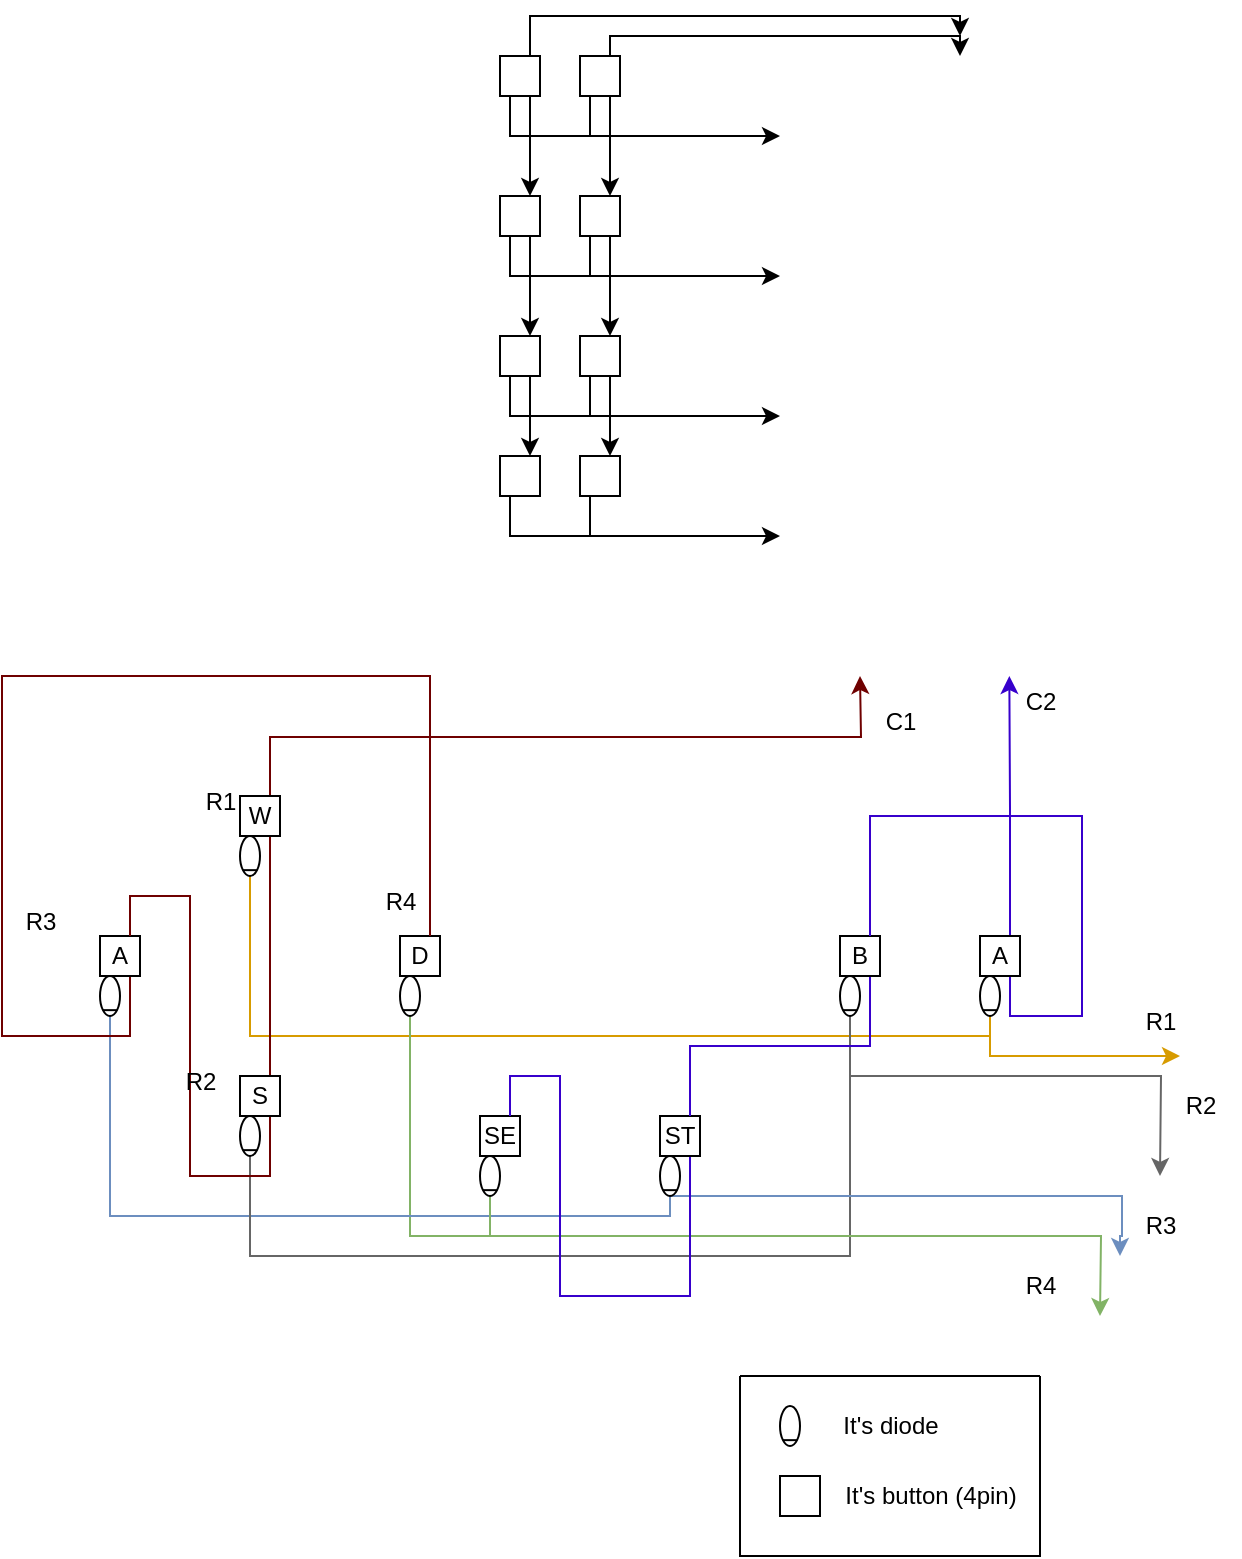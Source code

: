 <mxfile>
    <diagram name="Page-1" id="F9AcOjO8NRYZuvRRTAf_">
        <mxGraphModel dx="574" dy="1353" grid="1" gridSize="10" guides="1" tooltips="1" connect="1" arrows="1" fold="1" page="1" pageScale="1" pageWidth="850" pageHeight="1100" math="0" shadow="0">
            <root>
                <mxCell id="0"/>
                <mxCell id="1" parent="0"/>
                <mxCell id="N1fM-q_MzPPThsU6vhpB-49" style="edgeStyle=orthogonalEdgeStyle;rounded=0;orthogonalLoop=1;jettySize=auto;html=1;exitX=0.25;exitY=1;exitDx=0;exitDy=0;entryX=0.25;entryY=1;entryDx=0;entryDy=0;endArrow=none;endFill=0;fillColor=#ffcd28;gradientColor=#ffa500;strokeColor=#d79b00;" parent="1" target="N1fM-q_MzPPThsU6vhpB-9" edge="1">
                    <mxGeometry relative="1" as="geometry">
                        <Array as="points">
                            <mxPoint x="375" y="279"/>
                            <mxPoint x="375" y="360"/>
                            <mxPoint x="745" y="360"/>
                        </Array>
                        <mxPoint x="373.03" y="277.191" as="sourcePoint"/>
                    </mxGeometry>
                </mxCell>
                <mxCell id="N1fM-q_MzPPThsU6vhpB-66" style="edgeStyle=orthogonalEdgeStyle;rounded=0;orthogonalLoop=1;jettySize=auto;html=1;exitX=0.75;exitY=0;exitDx=0;exitDy=0;fillColor=#a20025;strokeColor=#6F0000;" parent="1" source="N1fM-q_MzPPThsU6vhpB-1" edge="1">
                    <mxGeometry relative="1" as="geometry">
                        <mxPoint x="680" y="180" as="targetPoint"/>
                    </mxGeometry>
                </mxCell>
                <mxCell id="N1fM-q_MzPPThsU6vhpB-67" style="edgeStyle=orthogonalEdgeStyle;rounded=0;orthogonalLoop=1;jettySize=auto;html=1;exitX=0.75;exitY=1;exitDx=0;exitDy=0;entryX=0.75;entryY=0;entryDx=0;entryDy=0;endArrow=none;endFill=0;fillColor=#a20025;strokeColor=#6F0000;" parent="1" source="N1fM-q_MzPPThsU6vhpB-1" target="N1fM-q_MzPPThsU6vhpB-4" edge="1">
                    <mxGeometry relative="1" as="geometry"/>
                </mxCell>
                <mxCell id="N1fM-q_MzPPThsU6vhpB-1" value="W" style="rounded=0;whiteSpace=wrap;html=1;" parent="1" vertex="1">
                    <mxGeometry x="370" y="240" width="20" height="20" as="geometry"/>
                </mxCell>
                <mxCell id="N1fM-q_MzPPThsU6vhpB-60" style="edgeStyle=orthogonalEdgeStyle;rounded=0;orthogonalLoop=1;jettySize=auto;html=1;exitX=0.25;exitY=1;exitDx=0;exitDy=0;entryX=0.25;entryY=1;entryDx=0;entryDy=0;endArrow=none;endFill=0;fillColor=#d5e8d4;gradientColor=#97d077;strokeColor=#82b366;" parent="1" source="N1fM-q_MzPPThsU6vhpB-2" target="N1fM-q_MzPPThsU6vhpB-6" edge="1">
                    <mxGeometry relative="1" as="geometry">
                        <Array as="points">
                            <mxPoint x="455" y="460"/>
                            <mxPoint x="495" y="460"/>
                        </Array>
                    </mxGeometry>
                </mxCell>
                <mxCell id="N1fM-q_MzPPThsU6vhpB-2" value="D" style="rounded=0;whiteSpace=wrap;html=1;" parent="1" vertex="1">
                    <mxGeometry x="450" y="310" width="20" height="20" as="geometry"/>
                </mxCell>
                <mxCell id="N1fM-q_MzPPThsU6vhpB-58" style="edgeStyle=orthogonalEdgeStyle;rounded=0;orthogonalLoop=1;jettySize=auto;html=1;exitX=0.25;exitY=1;exitDx=0;exitDy=0;entryX=0.25;entryY=1;entryDx=0;entryDy=0;endArrow=none;endFill=0;fillColor=#dae8fc;gradientColor=#7ea6e0;strokeColor=#6c8ebf;" parent="1" source="N1fM-q_MzPPThsU6vhpB-3" target="N1fM-q_MzPPThsU6vhpB-7" edge="1">
                    <mxGeometry relative="1" as="geometry">
                        <Array as="points">
                            <mxPoint x="305" y="450"/>
                            <mxPoint x="585" y="450"/>
                        </Array>
                    </mxGeometry>
                </mxCell>
                <mxCell id="N1fM-q_MzPPThsU6vhpB-70" style="edgeStyle=orthogonalEdgeStyle;rounded=0;orthogonalLoop=1;jettySize=auto;html=1;exitX=0.75;exitY=1;exitDx=0;exitDy=0;entryX=0.75;entryY=0;entryDx=0;entryDy=0;endArrow=none;endFill=0;fillColor=#a20025;strokeColor=#6F0000;" parent="1" source="N1fM-q_MzPPThsU6vhpB-3" target="N1fM-q_MzPPThsU6vhpB-2" edge="1">
                    <mxGeometry relative="1" as="geometry">
                        <mxPoint x="250" y="180" as="targetPoint"/>
                        <Array as="points">
                            <mxPoint x="315" y="360"/>
                            <mxPoint x="251" y="360"/>
                            <mxPoint x="251" y="180"/>
                            <mxPoint x="465" y="180"/>
                        </Array>
                    </mxGeometry>
                </mxCell>
                <mxCell id="N1fM-q_MzPPThsU6vhpB-3" value="A" style="rounded=0;whiteSpace=wrap;html=1;" parent="1" vertex="1">
                    <mxGeometry x="300" y="310" width="20" height="20" as="geometry"/>
                </mxCell>
                <mxCell id="N1fM-q_MzPPThsU6vhpB-55" style="edgeStyle=orthogonalEdgeStyle;rounded=0;orthogonalLoop=1;jettySize=auto;html=1;exitX=0.25;exitY=1;exitDx=0;exitDy=0;entryX=0.25;entryY=1;entryDx=0;entryDy=0;endArrow=none;endFill=0;fillColor=#f5f5f5;gradientColor=#b3b3b3;strokeColor=#666666;" parent="1" source="N1fM-q_MzPPThsU6vhpB-4" target="N1fM-q_MzPPThsU6vhpB-8" edge="1">
                    <mxGeometry relative="1" as="geometry">
                        <Array as="points">
                            <mxPoint x="375" y="470"/>
                            <mxPoint x="675" y="470"/>
                        </Array>
                    </mxGeometry>
                </mxCell>
                <mxCell id="N1fM-q_MzPPThsU6vhpB-68" style="edgeStyle=orthogonalEdgeStyle;rounded=0;orthogonalLoop=1;jettySize=auto;html=1;exitX=0.75;exitY=1;exitDx=0;exitDy=0;entryX=0.75;entryY=0;entryDx=0;entryDy=0;endArrow=none;endFill=0;fillColor=#a20025;strokeColor=#6F0000;" parent="1" source="N1fM-q_MzPPThsU6vhpB-4" target="N1fM-q_MzPPThsU6vhpB-3" edge="1">
                    <mxGeometry relative="1" as="geometry">
                        <Array as="points">
                            <mxPoint x="385" y="430"/>
                            <mxPoint x="345" y="430"/>
                            <mxPoint x="345" y="290"/>
                            <mxPoint x="315" y="290"/>
                        </Array>
                    </mxGeometry>
                </mxCell>
                <mxCell id="N1fM-q_MzPPThsU6vhpB-4" value="S" style="rounded=0;whiteSpace=wrap;html=1;" parent="1" vertex="1">
                    <mxGeometry x="370" y="380" width="20" height="20" as="geometry"/>
                </mxCell>
                <mxCell id="N1fM-q_MzPPThsU6vhpB-61" style="edgeStyle=orthogonalEdgeStyle;rounded=0;orthogonalLoop=1;jettySize=auto;html=1;exitX=0.25;exitY=1;exitDx=0;exitDy=0;fillColor=#d5e8d4;gradientColor=#97d077;strokeColor=#82b366;" parent="1" source="N1fM-q_MzPPThsU6vhpB-6" edge="1">
                    <mxGeometry relative="1" as="geometry">
                        <mxPoint x="800" y="500" as="targetPoint"/>
                    </mxGeometry>
                </mxCell>
                <mxCell id="N1fM-q_MzPPThsU6vhpB-6" value="SE" style="rounded=0;whiteSpace=wrap;html=1;" parent="1" vertex="1">
                    <mxGeometry x="490" y="400" width="20" height="20" as="geometry"/>
                </mxCell>
                <mxCell id="N1fM-q_MzPPThsU6vhpB-59" style="edgeStyle=orthogonalEdgeStyle;rounded=0;orthogonalLoop=1;jettySize=auto;html=1;exitX=0.25;exitY=1;exitDx=0;exitDy=0;fillColor=#dae8fc;gradientColor=#7ea6e0;strokeColor=#6c8ebf;" parent="1" source="N1fM-q_MzPPThsU6vhpB-7" edge="1">
                    <mxGeometry relative="1" as="geometry">
                        <mxPoint x="810" y="470" as="targetPoint"/>
                        <Array as="points">
                            <mxPoint x="585" y="440"/>
                            <mxPoint x="811" y="440"/>
                            <mxPoint x="811" y="460"/>
                            <mxPoint x="810" y="460"/>
                        </Array>
                    </mxGeometry>
                </mxCell>
                <mxCell id="N1fM-q_MzPPThsU6vhpB-76" style="edgeStyle=orthogonalEdgeStyle;rounded=0;orthogonalLoop=1;jettySize=auto;html=1;exitX=0.75;exitY=1;exitDx=0;exitDy=0;entryX=0.75;entryY=0;entryDx=0;entryDy=0;endArrow=none;endFill=0;fillColor=#6a00ff;strokeColor=#3700CC;" parent="1" source="N1fM-q_MzPPThsU6vhpB-7" target="N1fM-q_MzPPThsU6vhpB-6" edge="1">
                    <mxGeometry relative="1" as="geometry">
                        <mxPoint x="550" y="560" as="targetPoint"/>
                        <Array as="points">
                            <mxPoint x="595" y="490"/>
                            <mxPoint x="530" y="490"/>
                            <mxPoint x="530" y="380"/>
                            <mxPoint x="505" y="380"/>
                        </Array>
                    </mxGeometry>
                </mxCell>
                <mxCell id="N1fM-q_MzPPThsU6vhpB-7" value="ST" style="rounded=0;whiteSpace=wrap;html=1;" parent="1" vertex="1">
                    <mxGeometry x="580" y="400" width="20" height="20" as="geometry"/>
                </mxCell>
                <mxCell id="N1fM-q_MzPPThsU6vhpB-56" style="edgeStyle=orthogonalEdgeStyle;rounded=0;orthogonalLoop=1;jettySize=auto;html=1;exitX=0.25;exitY=1;exitDx=0;exitDy=0;fillColor=#f5f5f5;gradientColor=#b3b3b3;strokeColor=#666666;" parent="1" source="N1fM-q_MzPPThsU6vhpB-8" edge="1">
                    <mxGeometry relative="1" as="geometry">
                        <mxPoint x="830" y="430" as="targetPoint"/>
                    </mxGeometry>
                </mxCell>
                <mxCell id="N1fM-q_MzPPThsU6vhpB-75" style="edgeStyle=orthogonalEdgeStyle;rounded=0;orthogonalLoop=1;jettySize=auto;html=1;exitX=0.75;exitY=1;exitDx=0;exitDy=0;entryX=0.75;entryY=0;entryDx=0;entryDy=0;endArrow=none;endFill=0;fillColor=#6a00ff;strokeColor=#3700CC;" parent="1" source="N1fM-q_MzPPThsU6vhpB-8" target="N1fM-q_MzPPThsU6vhpB-7" edge="1">
                    <mxGeometry relative="1" as="geometry"/>
                </mxCell>
                <mxCell id="N1fM-q_MzPPThsU6vhpB-8" value="B" style="rounded=0;whiteSpace=wrap;html=1;" parent="1" vertex="1">
                    <mxGeometry x="670" y="310" width="20" height="20" as="geometry"/>
                </mxCell>
                <mxCell id="N1fM-q_MzPPThsU6vhpB-57" style="edgeStyle=orthogonalEdgeStyle;rounded=0;orthogonalLoop=1;jettySize=auto;html=1;exitX=0.25;exitY=1;exitDx=0;exitDy=0;fillColor=#ffcd28;gradientColor=#ffa500;strokeColor=#d79b00;" parent="1" source="N1fM-q_MzPPThsU6vhpB-9" edge="1">
                    <mxGeometry relative="1" as="geometry">
                        <mxPoint x="840" y="370" as="targetPoint"/>
                        <Array as="points">
                            <mxPoint x="745" y="370"/>
                        </Array>
                    </mxGeometry>
                </mxCell>
                <mxCell id="N1fM-q_MzPPThsU6vhpB-72" style="edgeStyle=orthogonalEdgeStyle;rounded=0;orthogonalLoop=1;jettySize=auto;html=1;exitX=0.75;exitY=0;exitDx=0;exitDy=0;fillColor=#6a00ff;strokeColor=#3700CC;" parent="1" source="N1fM-q_MzPPThsU6vhpB-9" edge="1">
                    <mxGeometry relative="1" as="geometry">
                        <mxPoint x="754.667" y="180" as="targetPoint"/>
                    </mxGeometry>
                </mxCell>
                <mxCell id="N1fM-q_MzPPThsU6vhpB-74" style="edgeStyle=orthogonalEdgeStyle;rounded=0;orthogonalLoop=1;jettySize=auto;html=1;exitX=0.75;exitY=1;exitDx=0;exitDy=0;entryX=0.75;entryY=0;entryDx=0;entryDy=0;endArrow=none;endFill=0;fillColor=#6a00ff;strokeColor=#3700CC;" parent="1" source="N1fM-q_MzPPThsU6vhpB-9" target="N1fM-q_MzPPThsU6vhpB-8" edge="1">
                    <mxGeometry relative="1" as="geometry">
                        <mxPoint x="790" y="250" as="targetPoint"/>
                        <Array as="points">
                            <mxPoint x="755" y="350"/>
                            <mxPoint x="791" y="350"/>
                            <mxPoint x="791" y="250"/>
                            <mxPoint x="685" y="250"/>
                        </Array>
                    </mxGeometry>
                </mxCell>
                <mxCell id="N1fM-q_MzPPThsU6vhpB-9" value="A" style="rounded=0;whiteSpace=wrap;html=1;" parent="1" vertex="1">
                    <mxGeometry x="740" y="310" width="20" height="20" as="geometry"/>
                </mxCell>
                <mxCell id="N1fM-q_MzPPThsU6vhpB-25" style="edgeStyle=orthogonalEdgeStyle;rounded=0;orthogonalLoop=1;jettySize=auto;html=1;exitX=0.25;exitY=1;exitDx=0;exitDy=0;entryX=0.25;entryY=1;entryDx=0;entryDy=0;endArrow=none;endFill=0;" parent="1" source="N1fM-q_MzPPThsU6vhpB-10" target="N1fM-q_MzPPThsU6vhpB-11" edge="1">
                    <mxGeometry relative="1" as="geometry"/>
                </mxCell>
                <mxCell id="N1fM-q_MzPPThsU6vhpB-41" style="edgeStyle=orthogonalEdgeStyle;rounded=0;orthogonalLoop=1;jettySize=auto;html=1;exitX=0.75;exitY=1;exitDx=0;exitDy=0;entryX=0.75;entryY=0;entryDx=0;entryDy=0;" parent="1" source="N1fM-q_MzPPThsU6vhpB-10" target="N1fM-q_MzPPThsU6vhpB-30" edge="1">
                    <mxGeometry relative="1" as="geometry"/>
                </mxCell>
                <mxCell id="N1fM-q_MzPPThsU6vhpB-44" style="edgeStyle=orthogonalEdgeStyle;rounded=0;orthogonalLoop=1;jettySize=auto;html=1;exitX=0.75;exitY=0;exitDx=0;exitDy=0;" parent="1" source="N1fM-q_MzPPThsU6vhpB-10" edge="1">
                    <mxGeometry relative="1" as="geometry">
                        <mxPoint x="730" y="-140" as="targetPoint"/>
                        <Array as="points">
                            <mxPoint x="515" y="-150"/>
                            <mxPoint x="730" y="-150"/>
                        </Array>
                    </mxGeometry>
                </mxCell>
                <mxCell id="N1fM-q_MzPPThsU6vhpB-10" value="" style="rounded=0;whiteSpace=wrap;html=1;" parent="1" vertex="1">
                    <mxGeometry x="500" y="-130" width="20" height="20" as="geometry"/>
                </mxCell>
                <mxCell id="N1fM-q_MzPPThsU6vhpB-26" style="edgeStyle=orthogonalEdgeStyle;rounded=0;orthogonalLoop=1;jettySize=auto;html=1;exitX=0.25;exitY=1;exitDx=0;exitDy=0;" parent="1" source="N1fM-q_MzPPThsU6vhpB-11" edge="1">
                    <mxGeometry relative="1" as="geometry">
                        <mxPoint x="640" y="-90" as="targetPoint"/>
                        <Array as="points">
                            <mxPoint x="545" y="-90"/>
                        </Array>
                    </mxGeometry>
                </mxCell>
                <mxCell id="N1fM-q_MzPPThsU6vhpB-45" style="edgeStyle=orthogonalEdgeStyle;rounded=0;orthogonalLoop=1;jettySize=auto;html=1;exitX=0.75;exitY=1;exitDx=0;exitDy=0;entryX=0.75;entryY=0;entryDx=0;entryDy=0;" parent="1" source="N1fM-q_MzPPThsU6vhpB-11" target="N1fM-q_MzPPThsU6vhpB-32" edge="1">
                    <mxGeometry relative="1" as="geometry"/>
                </mxCell>
                <mxCell id="N1fM-q_MzPPThsU6vhpB-48" style="edgeStyle=orthogonalEdgeStyle;rounded=0;orthogonalLoop=1;jettySize=auto;html=1;exitX=0.75;exitY=0;exitDx=0;exitDy=0;" parent="1" source="N1fM-q_MzPPThsU6vhpB-11" edge="1">
                    <mxGeometry relative="1" as="geometry">
                        <mxPoint x="730" y="-130" as="targetPoint"/>
                        <Array as="points">
                            <mxPoint x="555" y="-140"/>
                            <mxPoint x="730" y="-140"/>
                        </Array>
                    </mxGeometry>
                </mxCell>
                <mxCell id="N1fM-q_MzPPThsU6vhpB-11" value="" style="rounded=0;whiteSpace=wrap;html=1;" parent="1" vertex="1">
                    <mxGeometry x="540" y="-130" width="20" height="20" as="geometry"/>
                </mxCell>
                <mxCell id="N1fM-q_MzPPThsU6vhpB-29" style="edgeStyle=orthogonalEdgeStyle;rounded=0;orthogonalLoop=1;jettySize=auto;html=1;exitX=0.25;exitY=1;exitDx=0;exitDy=0;entryX=0.25;entryY=1;entryDx=0;entryDy=0;endArrow=none;endFill=0;" parent="1" source="N1fM-q_MzPPThsU6vhpB-30" target="N1fM-q_MzPPThsU6vhpB-32" edge="1">
                    <mxGeometry relative="1" as="geometry"/>
                </mxCell>
                <mxCell id="N1fM-q_MzPPThsU6vhpB-42" style="edgeStyle=orthogonalEdgeStyle;rounded=0;orthogonalLoop=1;jettySize=auto;html=1;exitX=0.75;exitY=1;exitDx=0;exitDy=0;entryX=0.75;entryY=0;entryDx=0;entryDy=0;" parent="1" source="N1fM-q_MzPPThsU6vhpB-30" target="N1fM-q_MzPPThsU6vhpB-34" edge="1">
                    <mxGeometry relative="1" as="geometry"/>
                </mxCell>
                <mxCell id="N1fM-q_MzPPThsU6vhpB-30" value="" style="rounded=0;whiteSpace=wrap;html=1;" parent="1" vertex="1">
                    <mxGeometry x="500" y="-60" width="20" height="20" as="geometry"/>
                </mxCell>
                <mxCell id="N1fM-q_MzPPThsU6vhpB-31" style="edgeStyle=orthogonalEdgeStyle;rounded=0;orthogonalLoop=1;jettySize=auto;html=1;exitX=0.25;exitY=1;exitDx=0;exitDy=0;" parent="1" source="N1fM-q_MzPPThsU6vhpB-32" edge="1">
                    <mxGeometry relative="1" as="geometry">
                        <mxPoint x="640" y="-20" as="targetPoint"/>
                        <Array as="points">
                            <mxPoint x="545" y="-20"/>
                        </Array>
                    </mxGeometry>
                </mxCell>
                <mxCell id="N1fM-q_MzPPThsU6vhpB-46" style="edgeStyle=orthogonalEdgeStyle;rounded=0;orthogonalLoop=1;jettySize=auto;html=1;exitX=0.75;exitY=1;exitDx=0;exitDy=0;entryX=0.75;entryY=0;entryDx=0;entryDy=0;" parent="1" source="N1fM-q_MzPPThsU6vhpB-32" target="N1fM-q_MzPPThsU6vhpB-36" edge="1">
                    <mxGeometry relative="1" as="geometry"/>
                </mxCell>
                <mxCell id="N1fM-q_MzPPThsU6vhpB-32" value="" style="rounded=0;whiteSpace=wrap;html=1;" parent="1" vertex="1">
                    <mxGeometry x="540" y="-60" width="20" height="20" as="geometry"/>
                </mxCell>
                <mxCell id="N1fM-q_MzPPThsU6vhpB-33" style="edgeStyle=orthogonalEdgeStyle;rounded=0;orthogonalLoop=1;jettySize=auto;html=1;exitX=0.25;exitY=1;exitDx=0;exitDy=0;entryX=0.25;entryY=1;entryDx=0;entryDy=0;endArrow=none;endFill=0;" parent="1" source="N1fM-q_MzPPThsU6vhpB-34" target="N1fM-q_MzPPThsU6vhpB-36" edge="1">
                    <mxGeometry relative="1" as="geometry"/>
                </mxCell>
                <mxCell id="N1fM-q_MzPPThsU6vhpB-43" style="edgeStyle=orthogonalEdgeStyle;rounded=0;orthogonalLoop=1;jettySize=auto;html=1;exitX=0.75;exitY=1;exitDx=0;exitDy=0;entryX=0.75;entryY=0;entryDx=0;entryDy=0;" parent="1" source="N1fM-q_MzPPThsU6vhpB-34" target="N1fM-q_MzPPThsU6vhpB-38" edge="1">
                    <mxGeometry relative="1" as="geometry"/>
                </mxCell>
                <mxCell id="N1fM-q_MzPPThsU6vhpB-34" value="" style="rounded=0;whiteSpace=wrap;html=1;" parent="1" vertex="1">
                    <mxGeometry x="500" y="10" width="20" height="20" as="geometry"/>
                </mxCell>
                <mxCell id="N1fM-q_MzPPThsU6vhpB-35" style="edgeStyle=orthogonalEdgeStyle;rounded=0;orthogonalLoop=1;jettySize=auto;html=1;exitX=0.25;exitY=1;exitDx=0;exitDy=0;" parent="1" source="N1fM-q_MzPPThsU6vhpB-36" edge="1">
                    <mxGeometry relative="1" as="geometry">
                        <mxPoint x="640" y="50" as="targetPoint"/>
                        <Array as="points">
                            <mxPoint x="545" y="50"/>
                        </Array>
                    </mxGeometry>
                </mxCell>
                <mxCell id="N1fM-q_MzPPThsU6vhpB-47" style="edgeStyle=orthogonalEdgeStyle;rounded=0;orthogonalLoop=1;jettySize=auto;html=1;exitX=0.75;exitY=1;exitDx=0;exitDy=0;entryX=0.75;entryY=0;entryDx=0;entryDy=0;" parent="1" source="N1fM-q_MzPPThsU6vhpB-36" target="N1fM-q_MzPPThsU6vhpB-40" edge="1">
                    <mxGeometry relative="1" as="geometry"/>
                </mxCell>
                <mxCell id="N1fM-q_MzPPThsU6vhpB-36" value="" style="rounded=0;whiteSpace=wrap;html=1;" parent="1" vertex="1">
                    <mxGeometry x="540" y="10" width="20" height="20" as="geometry"/>
                </mxCell>
                <mxCell id="N1fM-q_MzPPThsU6vhpB-37" style="edgeStyle=orthogonalEdgeStyle;rounded=0;orthogonalLoop=1;jettySize=auto;html=1;exitX=0.25;exitY=1;exitDx=0;exitDy=0;entryX=0.25;entryY=1;entryDx=0;entryDy=0;endArrow=none;endFill=0;" parent="1" source="N1fM-q_MzPPThsU6vhpB-38" target="N1fM-q_MzPPThsU6vhpB-40" edge="1">
                    <mxGeometry relative="1" as="geometry"/>
                </mxCell>
                <mxCell id="N1fM-q_MzPPThsU6vhpB-38" value="" style="rounded=0;whiteSpace=wrap;html=1;" parent="1" vertex="1">
                    <mxGeometry x="500" y="70" width="20" height="20" as="geometry"/>
                </mxCell>
                <mxCell id="N1fM-q_MzPPThsU6vhpB-39" style="edgeStyle=orthogonalEdgeStyle;rounded=0;orthogonalLoop=1;jettySize=auto;html=1;exitX=0.25;exitY=1;exitDx=0;exitDy=0;" parent="1" source="N1fM-q_MzPPThsU6vhpB-40" edge="1">
                    <mxGeometry relative="1" as="geometry">
                        <mxPoint x="640" y="110" as="targetPoint"/>
                        <Array as="points">
                            <mxPoint x="545" y="110"/>
                        </Array>
                    </mxGeometry>
                </mxCell>
                <mxCell id="N1fM-q_MzPPThsU6vhpB-40" value="" style="rounded=0;whiteSpace=wrap;html=1;" parent="1" vertex="1">
                    <mxGeometry x="540" y="70" width="20" height="20" as="geometry"/>
                </mxCell>
                <mxCell id="N1fM-q_MzPPThsU6vhpB-50" value="R1" style="text;html=1;align=center;verticalAlign=middle;resizable=0;points=[];autosize=1;strokeColor=none;fillColor=none;" parent="1" vertex="1">
                    <mxGeometry x="340" y="228" width="40" height="30" as="geometry"/>
                </mxCell>
                <mxCell id="N1fM-q_MzPPThsU6vhpB-51" value="R2" style="text;html=1;align=center;verticalAlign=middle;resizable=0;points=[];autosize=1;strokeColor=none;fillColor=none;" parent="1" vertex="1">
                    <mxGeometry x="330" y="368" width="40" height="30" as="geometry"/>
                </mxCell>
                <mxCell id="N1fM-q_MzPPThsU6vhpB-52" value="R3" style="text;html=1;align=center;verticalAlign=middle;resizable=0;points=[];autosize=1;strokeColor=none;fillColor=none;" parent="1" vertex="1">
                    <mxGeometry x="250" y="288" width="40" height="30" as="geometry"/>
                </mxCell>
                <mxCell id="N1fM-q_MzPPThsU6vhpB-53" value="R4" style="text;html=1;align=center;verticalAlign=middle;resizable=0;points=[];autosize=1;strokeColor=none;fillColor=none;" parent="1" vertex="1">
                    <mxGeometry x="430" y="278" width="40" height="30" as="geometry"/>
                </mxCell>
                <mxCell id="N1fM-q_MzPPThsU6vhpB-62" value="R1" style="text;html=1;align=center;verticalAlign=middle;resizable=0;points=[];autosize=1;strokeColor=none;fillColor=none;" parent="1" vertex="1">
                    <mxGeometry x="810" y="338" width="40" height="30" as="geometry"/>
                </mxCell>
                <mxCell id="N1fM-q_MzPPThsU6vhpB-63" value="R2" style="text;html=1;align=center;verticalAlign=middle;resizable=0;points=[];autosize=1;strokeColor=none;fillColor=none;" parent="1" vertex="1">
                    <mxGeometry x="830" y="380" width="40" height="30" as="geometry"/>
                </mxCell>
                <mxCell id="N1fM-q_MzPPThsU6vhpB-64" value="R3" style="text;html=1;align=center;verticalAlign=middle;resizable=0;points=[];autosize=1;strokeColor=none;fillColor=none;" parent="1" vertex="1">
                    <mxGeometry x="810" y="440" width="40" height="30" as="geometry"/>
                </mxCell>
                <mxCell id="N1fM-q_MzPPThsU6vhpB-65" value="R4" style="text;html=1;align=center;verticalAlign=middle;resizable=0;points=[];autosize=1;strokeColor=none;fillColor=none;" parent="1" vertex="1">
                    <mxGeometry x="750" y="470" width="40" height="30" as="geometry"/>
                </mxCell>
                <mxCell id="N1fM-q_MzPPThsU6vhpB-71" value="C1" style="text;html=1;align=center;verticalAlign=middle;resizable=0;points=[];autosize=1;strokeColor=none;fillColor=none;" parent="1" vertex="1">
                    <mxGeometry x="680" y="188" width="40" height="30" as="geometry"/>
                </mxCell>
                <mxCell id="N1fM-q_MzPPThsU6vhpB-77" value="C2" style="text;html=1;align=center;verticalAlign=middle;resizable=0;points=[];autosize=1;strokeColor=none;fillColor=none;" parent="1" vertex="1">
                    <mxGeometry x="750" y="178" width="40" height="30" as="geometry"/>
                </mxCell>
                <mxCell id="N1fM-q_MzPPThsU6vhpB-82" value="" style="ellipse;whiteSpace=wrap;html=1;" parent="1" vertex="1">
                    <mxGeometry x="300" y="330" width="10" height="20" as="geometry"/>
                </mxCell>
                <mxCell id="5" value="" style="endArrow=none;html=1;exitX=0;exitY=1;exitDx=0;exitDy=0;entryX=1;entryY=1;entryDx=0;entryDy=0;" edge="1" parent="1" source="N1fM-q_MzPPThsU6vhpB-82" target="N1fM-q_MzPPThsU6vhpB-82">
                    <mxGeometry width="50" height="50" relative="1" as="geometry">
                        <mxPoint x="380" y="370" as="sourcePoint"/>
                        <mxPoint x="430" y="320" as="targetPoint"/>
                    </mxGeometry>
                </mxCell>
                <mxCell id="8" value="" style="ellipse;whiteSpace=wrap;html=1;" vertex="1" parent="1">
                    <mxGeometry x="370" y="260" width="10" height="20" as="geometry"/>
                </mxCell>
                <mxCell id="9" value="" style="endArrow=none;html=1;exitX=0;exitY=1;exitDx=0;exitDy=0;entryX=1;entryY=1;entryDx=0;entryDy=0;" edge="1" parent="1" source="8" target="8">
                    <mxGeometry width="50" height="50" relative="1" as="geometry">
                        <mxPoint x="450" y="300" as="sourcePoint"/>
                        <mxPoint x="500" y="250" as="targetPoint"/>
                    </mxGeometry>
                </mxCell>
                <mxCell id="10" value="" style="ellipse;whiteSpace=wrap;html=1;" vertex="1" parent="1">
                    <mxGeometry x="370" y="400" width="10" height="20" as="geometry"/>
                </mxCell>
                <mxCell id="11" value="" style="endArrow=none;html=1;exitX=0;exitY=1;exitDx=0;exitDy=0;entryX=1;entryY=1;entryDx=0;entryDy=0;" edge="1" parent="1" source="10" target="10">
                    <mxGeometry width="50" height="50" relative="1" as="geometry">
                        <mxPoint x="450" y="440" as="sourcePoint"/>
                        <mxPoint x="500" y="390" as="targetPoint"/>
                    </mxGeometry>
                </mxCell>
                <mxCell id="14" value="" style="ellipse;whiteSpace=wrap;html=1;" vertex="1" parent="1">
                    <mxGeometry x="450" y="330" width="10" height="20" as="geometry"/>
                </mxCell>
                <mxCell id="15" value="" style="endArrow=none;html=1;exitX=0;exitY=1;exitDx=0;exitDy=0;entryX=1;entryY=1;entryDx=0;entryDy=0;" edge="1" parent="1" source="14" target="14">
                    <mxGeometry width="50" height="50" relative="1" as="geometry">
                        <mxPoint x="530" y="370" as="sourcePoint"/>
                        <mxPoint x="580" y="320" as="targetPoint"/>
                    </mxGeometry>
                </mxCell>
                <mxCell id="16" value="" style="ellipse;whiteSpace=wrap;html=1;" vertex="1" parent="1">
                    <mxGeometry x="490" y="420" width="10" height="20" as="geometry"/>
                </mxCell>
                <mxCell id="17" value="" style="endArrow=none;html=1;exitX=0;exitY=1;exitDx=0;exitDy=0;entryX=1;entryY=1;entryDx=0;entryDy=0;" edge="1" parent="1" source="16" target="16">
                    <mxGeometry width="50" height="50" relative="1" as="geometry">
                        <mxPoint x="570" y="460" as="sourcePoint"/>
                        <mxPoint x="620" y="410" as="targetPoint"/>
                    </mxGeometry>
                </mxCell>
                <mxCell id="18" value="" style="ellipse;whiteSpace=wrap;html=1;" vertex="1" parent="1">
                    <mxGeometry x="580" y="420" width="10" height="20" as="geometry"/>
                </mxCell>
                <mxCell id="19" value="" style="endArrow=none;html=1;exitX=0;exitY=1;exitDx=0;exitDy=0;entryX=1;entryY=1;entryDx=0;entryDy=0;" edge="1" parent="1" source="18" target="18">
                    <mxGeometry width="50" height="50" relative="1" as="geometry">
                        <mxPoint x="660" y="460" as="sourcePoint"/>
                        <mxPoint x="710" y="410" as="targetPoint"/>
                    </mxGeometry>
                </mxCell>
                <mxCell id="20" value="" style="ellipse;whiteSpace=wrap;html=1;" vertex="1" parent="1">
                    <mxGeometry x="670" y="330" width="10" height="20" as="geometry"/>
                </mxCell>
                <mxCell id="21" value="" style="endArrow=none;html=1;exitX=0;exitY=1;exitDx=0;exitDy=0;entryX=1;entryY=1;entryDx=0;entryDy=0;" edge="1" parent="1" source="20" target="20">
                    <mxGeometry width="50" height="50" relative="1" as="geometry">
                        <mxPoint x="750" y="370" as="sourcePoint"/>
                        <mxPoint x="800" y="320" as="targetPoint"/>
                    </mxGeometry>
                </mxCell>
                <mxCell id="22" value="" style="ellipse;whiteSpace=wrap;html=1;" vertex="1" parent="1">
                    <mxGeometry x="740" y="330" width="10" height="20" as="geometry"/>
                </mxCell>
                <mxCell id="23" value="" style="endArrow=none;html=1;exitX=0;exitY=1;exitDx=0;exitDy=0;entryX=1;entryY=1;entryDx=0;entryDy=0;" edge="1" parent="1" source="22" target="22">
                    <mxGeometry width="50" height="50" relative="1" as="geometry">
                        <mxPoint x="820" y="370" as="sourcePoint"/>
                        <mxPoint x="870" y="320" as="targetPoint"/>
                    </mxGeometry>
                </mxCell>
                <mxCell id="27" value="" style="swimlane;startSize=0;" vertex="1" parent="1">
                    <mxGeometry x="620" y="530" width="150" height="90" as="geometry"/>
                </mxCell>
                <mxCell id="28" value="It&#39;s diode" style="text;html=1;align=center;verticalAlign=middle;resizable=0;points=[];autosize=1;strokeColor=none;fillColor=none;" vertex="1" parent="27">
                    <mxGeometry x="40" y="10" width="70" height="30" as="geometry"/>
                </mxCell>
                <mxCell id="25" value="" style="ellipse;whiteSpace=wrap;html=1;" vertex="1" parent="27">
                    <mxGeometry x="20" y="15" width="10" height="20" as="geometry"/>
                </mxCell>
                <mxCell id="26" value="" style="endArrow=none;html=1;exitX=0;exitY=1;exitDx=0;exitDy=0;entryX=1;entryY=1;entryDx=0;entryDy=0;" edge="1" parent="27" source="25" target="25">
                    <mxGeometry width="50" height="50" relative="1" as="geometry">
                        <mxPoint x="100" y="55" as="sourcePoint"/>
                        <mxPoint x="150" y="5" as="targetPoint"/>
                    </mxGeometry>
                </mxCell>
                <mxCell id="29" value="" style="rounded=0;whiteSpace=wrap;html=1;" vertex="1" parent="27">
                    <mxGeometry x="20" y="50" width="20" height="20" as="geometry"/>
                </mxCell>
                <mxCell id="30" value="It&#39;s button (4pin)" style="text;html=1;align=center;verticalAlign=middle;resizable=0;points=[];autosize=1;strokeColor=none;fillColor=none;" vertex="1" parent="27">
                    <mxGeometry x="40" y="45" width="110" height="30" as="geometry"/>
                </mxCell>
            </root>
        </mxGraphModel>
    </diagram>
</mxfile>